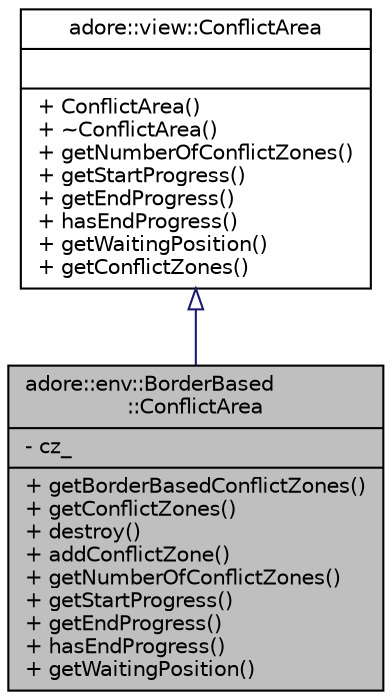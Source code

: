 digraph "adore::env::BorderBased::ConflictArea"
{
 // LATEX_PDF_SIZE
  edge [fontname="Helvetica",fontsize="10",labelfontname="Helvetica",labelfontsize="10"];
  node [fontname="Helvetica",fontsize="10",shape=record];
  Node1 [label="{adore::env::BorderBased\l::ConflictArea\n|- cz_\l|+ getBorderBasedConflictZones()\l+ getConflictZones()\l+ destroy()\l+ addConflictZone()\l+ getNumberOfConflictZones()\l+ getStartProgress()\l+ getEndProgress()\l+ hasEndProgress()\l+ getWaitingPosition()\l}",height=0.2,width=0.4,color="black", fillcolor="grey75", style="filled", fontcolor="black",tooltip=" "];
  Node2 -> Node1 [dir="back",color="midnightblue",fontsize="10",style="solid",arrowtail="onormal",fontname="Helvetica"];
  Node2 [label="{adore::view::ConflictArea\n||+ ConflictArea()\l+ ~ConflictArea()\l+ getNumberOfConflictZones()\l+ getStartProgress()\l+ getEndProgress()\l+ hasEndProgress()\l+ getWaitingPosition()\l+ getConflictZones()\l}",height=0.2,width=0.4,color="black", fillcolor="white", style="filled",URL="$classadore_1_1view_1_1ConflictArea.html",tooltip=" "];
}
